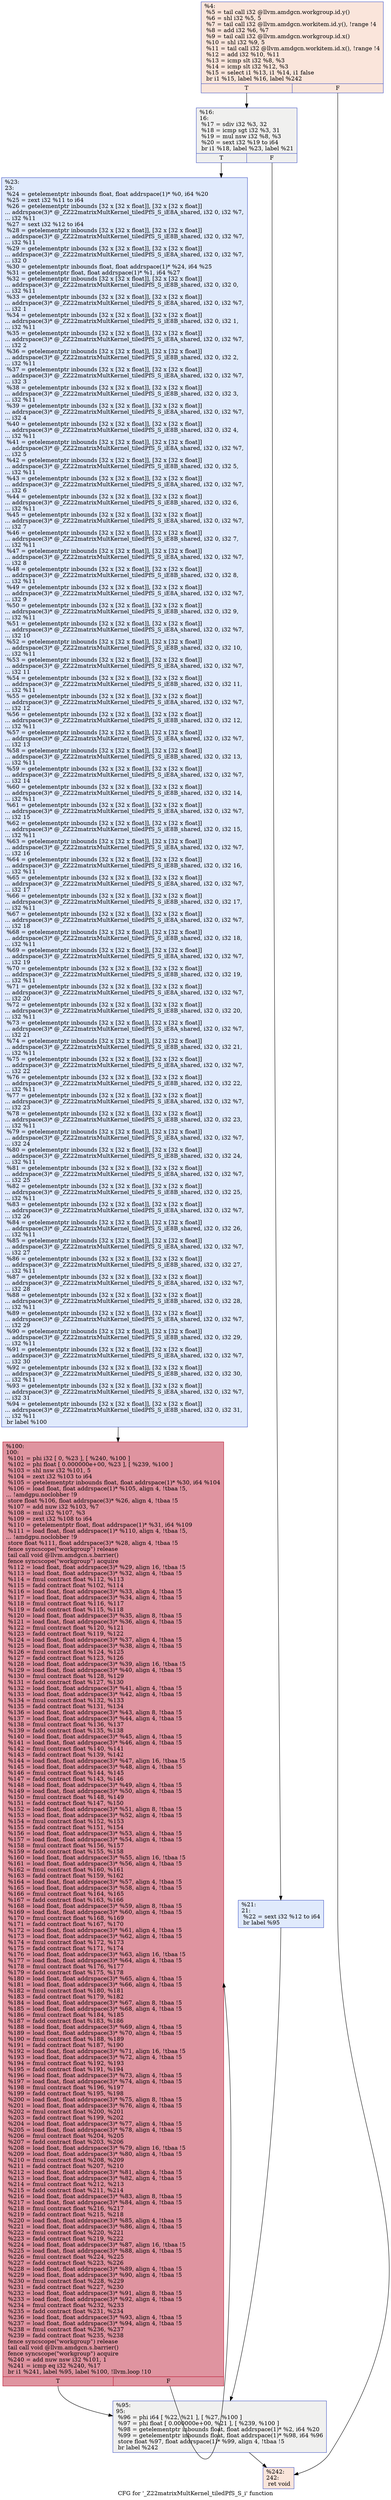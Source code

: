 digraph "CFG for '_Z22matrixMultKernel_tiledPfS_S_i' function" {
	label="CFG for '_Z22matrixMultKernel_tiledPfS_S_i' function";

	Node0x5537f90 [shape=record,color="#3d50c3ff", style=filled, fillcolor="#f4c5ad70",label="{%4:\l  %5 = tail call i32 @llvm.amdgcn.workgroup.id.y()\l  %6 = shl i32 %5, 5\l  %7 = tail call i32 @llvm.amdgcn.workitem.id.y(), !range !4\l  %8 = add i32 %6, %7\l  %9 = tail call i32 @llvm.amdgcn.workgroup.id.x()\l  %10 = shl i32 %9, 5\l  %11 = tail call i32 @llvm.amdgcn.workitem.id.x(), !range !4\l  %12 = add i32 %10, %11\l  %13 = icmp slt i32 %8, %3\l  %14 = icmp slt i32 %12, %3\l  %15 = select i1 %13, i1 %14, i1 false\l  br i1 %15, label %16, label %242\l|{<s0>T|<s1>F}}"];
	Node0x5537f90:s0 -> Node0x553a450;
	Node0x5537f90:s1 -> Node0x553a4e0;
	Node0x553a450 [shape=record,color="#3d50c3ff", style=filled, fillcolor="#dedcdb70",label="{%16:\l16:                                               \l  %17 = sdiv i32 %3, 32\l  %18 = icmp sgt i32 %3, 31\l  %19 = mul nsw i32 %8, %3\l  %20 = sext i32 %19 to i64\l  br i1 %18, label %23, label %21\l|{<s0>T|<s1>F}}"];
	Node0x553a450:s0 -> Node0x553a950;
	Node0x553a450:s1 -> Node0x553a9a0;
	Node0x553a9a0 [shape=record,color="#3d50c3ff", style=filled, fillcolor="#b9d0f970",label="{%21:\l21:                                               \l  %22 = sext i32 %12 to i64\l  br label %95\l}"];
	Node0x553a9a0 -> Node0x553ab50;
	Node0x553a950 [shape=record,color="#3d50c3ff", style=filled, fillcolor="#b9d0f970",label="{%23:\l23:                                               \l  %24 = getelementptr inbounds float, float addrspace(1)* %0, i64 %20\l  %25 = zext i32 %11 to i64\l  %26 = getelementptr inbounds [32 x [32 x float]], [32 x [32 x float]]\l... addrspace(3)* @_ZZ22matrixMultKernel_tiledPfS_S_iE8A_shared, i32 0, i32 %7,\l... i32 %11\l  %27 = sext i32 %12 to i64\l  %28 = getelementptr inbounds [32 x [32 x float]], [32 x [32 x float]]\l... addrspace(3)* @_ZZ22matrixMultKernel_tiledPfS_S_iE8B_shared, i32 0, i32 %7,\l... i32 %11\l  %29 = getelementptr inbounds [32 x [32 x float]], [32 x [32 x float]]\l... addrspace(3)* @_ZZ22matrixMultKernel_tiledPfS_S_iE8A_shared, i32 0, i32 %7,\l... i32 0\l  %30 = getelementptr inbounds float, float addrspace(1)* %24, i64 %25\l  %31 = getelementptr float, float addrspace(1)* %1, i64 %27\l  %32 = getelementptr inbounds [32 x [32 x float]], [32 x [32 x float]]\l... addrspace(3)* @_ZZ22matrixMultKernel_tiledPfS_S_iE8B_shared, i32 0, i32 0,\l... i32 %11\l  %33 = getelementptr inbounds [32 x [32 x float]], [32 x [32 x float]]\l... addrspace(3)* @_ZZ22matrixMultKernel_tiledPfS_S_iE8A_shared, i32 0, i32 %7,\l... i32 1\l  %34 = getelementptr inbounds [32 x [32 x float]], [32 x [32 x float]]\l... addrspace(3)* @_ZZ22matrixMultKernel_tiledPfS_S_iE8B_shared, i32 0, i32 1,\l... i32 %11\l  %35 = getelementptr inbounds [32 x [32 x float]], [32 x [32 x float]]\l... addrspace(3)* @_ZZ22matrixMultKernel_tiledPfS_S_iE8A_shared, i32 0, i32 %7,\l... i32 2\l  %36 = getelementptr inbounds [32 x [32 x float]], [32 x [32 x float]]\l... addrspace(3)* @_ZZ22matrixMultKernel_tiledPfS_S_iE8B_shared, i32 0, i32 2,\l... i32 %11\l  %37 = getelementptr inbounds [32 x [32 x float]], [32 x [32 x float]]\l... addrspace(3)* @_ZZ22matrixMultKernel_tiledPfS_S_iE8A_shared, i32 0, i32 %7,\l... i32 3\l  %38 = getelementptr inbounds [32 x [32 x float]], [32 x [32 x float]]\l... addrspace(3)* @_ZZ22matrixMultKernel_tiledPfS_S_iE8B_shared, i32 0, i32 3,\l... i32 %11\l  %39 = getelementptr inbounds [32 x [32 x float]], [32 x [32 x float]]\l... addrspace(3)* @_ZZ22matrixMultKernel_tiledPfS_S_iE8A_shared, i32 0, i32 %7,\l... i32 4\l  %40 = getelementptr inbounds [32 x [32 x float]], [32 x [32 x float]]\l... addrspace(3)* @_ZZ22matrixMultKernel_tiledPfS_S_iE8B_shared, i32 0, i32 4,\l... i32 %11\l  %41 = getelementptr inbounds [32 x [32 x float]], [32 x [32 x float]]\l... addrspace(3)* @_ZZ22matrixMultKernel_tiledPfS_S_iE8A_shared, i32 0, i32 %7,\l... i32 5\l  %42 = getelementptr inbounds [32 x [32 x float]], [32 x [32 x float]]\l... addrspace(3)* @_ZZ22matrixMultKernel_tiledPfS_S_iE8B_shared, i32 0, i32 5,\l... i32 %11\l  %43 = getelementptr inbounds [32 x [32 x float]], [32 x [32 x float]]\l... addrspace(3)* @_ZZ22matrixMultKernel_tiledPfS_S_iE8A_shared, i32 0, i32 %7,\l... i32 6\l  %44 = getelementptr inbounds [32 x [32 x float]], [32 x [32 x float]]\l... addrspace(3)* @_ZZ22matrixMultKernel_tiledPfS_S_iE8B_shared, i32 0, i32 6,\l... i32 %11\l  %45 = getelementptr inbounds [32 x [32 x float]], [32 x [32 x float]]\l... addrspace(3)* @_ZZ22matrixMultKernel_tiledPfS_S_iE8A_shared, i32 0, i32 %7,\l... i32 7\l  %46 = getelementptr inbounds [32 x [32 x float]], [32 x [32 x float]]\l... addrspace(3)* @_ZZ22matrixMultKernel_tiledPfS_S_iE8B_shared, i32 0, i32 7,\l... i32 %11\l  %47 = getelementptr inbounds [32 x [32 x float]], [32 x [32 x float]]\l... addrspace(3)* @_ZZ22matrixMultKernel_tiledPfS_S_iE8A_shared, i32 0, i32 %7,\l... i32 8\l  %48 = getelementptr inbounds [32 x [32 x float]], [32 x [32 x float]]\l... addrspace(3)* @_ZZ22matrixMultKernel_tiledPfS_S_iE8B_shared, i32 0, i32 8,\l... i32 %11\l  %49 = getelementptr inbounds [32 x [32 x float]], [32 x [32 x float]]\l... addrspace(3)* @_ZZ22matrixMultKernel_tiledPfS_S_iE8A_shared, i32 0, i32 %7,\l... i32 9\l  %50 = getelementptr inbounds [32 x [32 x float]], [32 x [32 x float]]\l... addrspace(3)* @_ZZ22matrixMultKernel_tiledPfS_S_iE8B_shared, i32 0, i32 9,\l... i32 %11\l  %51 = getelementptr inbounds [32 x [32 x float]], [32 x [32 x float]]\l... addrspace(3)* @_ZZ22matrixMultKernel_tiledPfS_S_iE8A_shared, i32 0, i32 %7,\l... i32 10\l  %52 = getelementptr inbounds [32 x [32 x float]], [32 x [32 x float]]\l... addrspace(3)* @_ZZ22matrixMultKernel_tiledPfS_S_iE8B_shared, i32 0, i32 10,\l... i32 %11\l  %53 = getelementptr inbounds [32 x [32 x float]], [32 x [32 x float]]\l... addrspace(3)* @_ZZ22matrixMultKernel_tiledPfS_S_iE8A_shared, i32 0, i32 %7,\l... i32 11\l  %54 = getelementptr inbounds [32 x [32 x float]], [32 x [32 x float]]\l... addrspace(3)* @_ZZ22matrixMultKernel_tiledPfS_S_iE8B_shared, i32 0, i32 11,\l... i32 %11\l  %55 = getelementptr inbounds [32 x [32 x float]], [32 x [32 x float]]\l... addrspace(3)* @_ZZ22matrixMultKernel_tiledPfS_S_iE8A_shared, i32 0, i32 %7,\l... i32 12\l  %56 = getelementptr inbounds [32 x [32 x float]], [32 x [32 x float]]\l... addrspace(3)* @_ZZ22matrixMultKernel_tiledPfS_S_iE8B_shared, i32 0, i32 12,\l... i32 %11\l  %57 = getelementptr inbounds [32 x [32 x float]], [32 x [32 x float]]\l... addrspace(3)* @_ZZ22matrixMultKernel_tiledPfS_S_iE8A_shared, i32 0, i32 %7,\l... i32 13\l  %58 = getelementptr inbounds [32 x [32 x float]], [32 x [32 x float]]\l... addrspace(3)* @_ZZ22matrixMultKernel_tiledPfS_S_iE8B_shared, i32 0, i32 13,\l... i32 %11\l  %59 = getelementptr inbounds [32 x [32 x float]], [32 x [32 x float]]\l... addrspace(3)* @_ZZ22matrixMultKernel_tiledPfS_S_iE8A_shared, i32 0, i32 %7,\l... i32 14\l  %60 = getelementptr inbounds [32 x [32 x float]], [32 x [32 x float]]\l... addrspace(3)* @_ZZ22matrixMultKernel_tiledPfS_S_iE8B_shared, i32 0, i32 14,\l... i32 %11\l  %61 = getelementptr inbounds [32 x [32 x float]], [32 x [32 x float]]\l... addrspace(3)* @_ZZ22matrixMultKernel_tiledPfS_S_iE8A_shared, i32 0, i32 %7,\l... i32 15\l  %62 = getelementptr inbounds [32 x [32 x float]], [32 x [32 x float]]\l... addrspace(3)* @_ZZ22matrixMultKernel_tiledPfS_S_iE8B_shared, i32 0, i32 15,\l... i32 %11\l  %63 = getelementptr inbounds [32 x [32 x float]], [32 x [32 x float]]\l... addrspace(3)* @_ZZ22matrixMultKernel_tiledPfS_S_iE8A_shared, i32 0, i32 %7,\l... i32 16\l  %64 = getelementptr inbounds [32 x [32 x float]], [32 x [32 x float]]\l... addrspace(3)* @_ZZ22matrixMultKernel_tiledPfS_S_iE8B_shared, i32 0, i32 16,\l... i32 %11\l  %65 = getelementptr inbounds [32 x [32 x float]], [32 x [32 x float]]\l... addrspace(3)* @_ZZ22matrixMultKernel_tiledPfS_S_iE8A_shared, i32 0, i32 %7,\l... i32 17\l  %66 = getelementptr inbounds [32 x [32 x float]], [32 x [32 x float]]\l... addrspace(3)* @_ZZ22matrixMultKernel_tiledPfS_S_iE8B_shared, i32 0, i32 17,\l... i32 %11\l  %67 = getelementptr inbounds [32 x [32 x float]], [32 x [32 x float]]\l... addrspace(3)* @_ZZ22matrixMultKernel_tiledPfS_S_iE8A_shared, i32 0, i32 %7,\l... i32 18\l  %68 = getelementptr inbounds [32 x [32 x float]], [32 x [32 x float]]\l... addrspace(3)* @_ZZ22matrixMultKernel_tiledPfS_S_iE8B_shared, i32 0, i32 18,\l... i32 %11\l  %69 = getelementptr inbounds [32 x [32 x float]], [32 x [32 x float]]\l... addrspace(3)* @_ZZ22matrixMultKernel_tiledPfS_S_iE8A_shared, i32 0, i32 %7,\l... i32 19\l  %70 = getelementptr inbounds [32 x [32 x float]], [32 x [32 x float]]\l... addrspace(3)* @_ZZ22matrixMultKernel_tiledPfS_S_iE8B_shared, i32 0, i32 19,\l... i32 %11\l  %71 = getelementptr inbounds [32 x [32 x float]], [32 x [32 x float]]\l... addrspace(3)* @_ZZ22matrixMultKernel_tiledPfS_S_iE8A_shared, i32 0, i32 %7,\l... i32 20\l  %72 = getelementptr inbounds [32 x [32 x float]], [32 x [32 x float]]\l... addrspace(3)* @_ZZ22matrixMultKernel_tiledPfS_S_iE8B_shared, i32 0, i32 20,\l... i32 %11\l  %73 = getelementptr inbounds [32 x [32 x float]], [32 x [32 x float]]\l... addrspace(3)* @_ZZ22matrixMultKernel_tiledPfS_S_iE8A_shared, i32 0, i32 %7,\l... i32 21\l  %74 = getelementptr inbounds [32 x [32 x float]], [32 x [32 x float]]\l... addrspace(3)* @_ZZ22matrixMultKernel_tiledPfS_S_iE8B_shared, i32 0, i32 21,\l... i32 %11\l  %75 = getelementptr inbounds [32 x [32 x float]], [32 x [32 x float]]\l... addrspace(3)* @_ZZ22matrixMultKernel_tiledPfS_S_iE8A_shared, i32 0, i32 %7,\l... i32 22\l  %76 = getelementptr inbounds [32 x [32 x float]], [32 x [32 x float]]\l... addrspace(3)* @_ZZ22matrixMultKernel_tiledPfS_S_iE8B_shared, i32 0, i32 22,\l... i32 %11\l  %77 = getelementptr inbounds [32 x [32 x float]], [32 x [32 x float]]\l... addrspace(3)* @_ZZ22matrixMultKernel_tiledPfS_S_iE8A_shared, i32 0, i32 %7,\l... i32 23\l  %78 = getelementptr inbounds [32 x [32 x float]], [32 x [32 x float]]\l... addrspace(3)* @_ZZ22matrixMultKernel_tiledPfS_S_iE8B_shared, i32 0, i32 23,\l... i32 %11\l  %79 = getelementptr inbounds [32 x [32 x float]], [32 x [32 x float]]\l... addrspace(3)* @_ZZ22matrixMultKernel_tiledPfS_S_iE8A_shared, i32 0, i32 %7,\l... i32 24\l  %80 = getelementptr inbounds [32 x [32 x float]], [32 x [32 x float]]\l... addrspace(3)* @_ZZ22matrixMultKernel_tiledPfS_S_iE8B_shared, i32 0, i32 24,\l... i32 %11\l  %81 = getelementptr inbounds [32 x [32 x float]], [32 x [32 x float]]\l... addrspace(3)* @_ZZ22matrixMultKernel_tiledPfS_S_iE8A_shared, i32 0, i32 %7,\l... i32 25\l  %82 = getelementptr inbounds [32 x [32 x float]], [32 x [32 x float]]\l... addrspace(3)* @_ZZ22matrixMultKernel_tiledPfS_S_iE8B_shared, i32 0, i32 25,\l... i32 %11\l  %83 = getelementptr inbounds [32 x [32 x float]], [32 x [32 x float]]\l... addrspace(3)* @_ZZ22matrixMultKernel_tiledPfS_S_iE8A_shared, i32 0, i32 %7,\l... i32 26\l  %84 = getelementptr inbounds [32 x [32 x float]], [32 x [32 x float]]\l... addrspace(3)* @_ZZ22matrixMultKernel_tiledPfS_S_iE8B_shared, i32 0, i32 26,\l... i32 %11\l  %85 = getelementptr inbounds [32 x [32 x float]], [32 x [32 x float]]\l... addrspace(3)* @_ZZ22matrixMultKernel_tiledPfS_S_iE8A_shared, i32 0, i32 %7,\l... i32 27\l  %86 = getelementptr inbounds [32 x [32 x float]], [32 x [32 x float]]\l... addrspace(3)* @_ZZ22matrixMultKernel_tiledPfS_S_iE8B_shared, i32 0, i32 27,\l... i32 %11\l  %87 = getelementptr inbounds [32 x [32 x float]], [32 x [32 x float]]\l... addrspace(3)* @_ZZ22matrixMultKernel_tiledPfS_S_iE8A_shared, i32 0, i32 %7,\l... i32 28\l  %88 = getelementptr inbounds [32 x [32 x float]], [32 x [32 x float]]\l... addrspace(3)* @_ZZ22matrixMultKernel_tiledPfS_S_iE8B_shared, i32 0, i32 28,\l... i32 %11\l  %89 = getelementptr inbounds [32 x [32 x float]], [32 x [32 x float]]\l... addrspace(3)* @_ZZ22matrixMultKernel_tiledPfS_S_iE8A_shared, i32 0, i32 %7,\l... i32 29\l  %90 = getelementptr inbounds [32 x [32 x float]], [32 x [32 x float]]\l... addrspace(3)* @_ZZ22matrixMultKernel_tiledPfS_S_iE8B_shared, i32 0, i32 29,\l... i32 %11\l  %91 = getelementptr inbounds [32 x [32 x float]], [32 x [32 x float]]\l... addrspace(3)* @_ZZ22matrixMultKernel_tiledPfS_S_iE8A_shared, i32 0, i32 %7,\l... i32 30\l  %92 = getelementptr inbounds [32 x [32 x float]], [32 x [32 x float]]\l... addrspace(3)* @_ZZ22matrixMultKernel_tiledPfS_S_iE8B_shared, i32 0, i32 30,\l... i32 %11\l  %93 = getelementptr inbounds [32 x [32 x float]], [32 x [32 x float]]\l... addrspace(3)* @_ZZ22matrixMultKernel_tiledPfS_S_iE8A_shared, i32 0, i32 %7,\l... i32 31\l  %94 = getelementptr inbounds [32 x [32 x float]], [32 x [32 x float]]\l... addrspace(3)* @_ZZ22matrixMultKernel_tiledPfS_S_iE8B_shared, i32 0, i32 31,\l... i32 %11\l  br label %100\l}"];
	Node0x553a950 -> Node0x553ad70;
	Node0x553ab50 [shape=record,color="#3d50c3ff", style=filled, fillcolor="#dedcdb70",label="{%95:\l95:                                               \l  %96 = phi i64 [ %22, %21 ], [ %27, %100 ]\l  %97 = phi float [ 0.000000e+00, %21 ], [ %239, %100 ]\l  %98 = getelementptr inbounds float, float addrspace(1)* %2, i64 %20\l  %99 = getelementptr inbounds float, float addrspace(1)* %98, i64 %96\l  store float %97, float addrspace(1)* %99, align 4, !tbaa !5\l  br label %242\l}"];
	Node0x553ab50 -> Node0x553a4e0;
	Node0x553ad70 [shape=record,color="#b70d28ff", style=filled, fillcolor="#b70d2870",label="{%100:\l100:                                              \l  %101 = phi i32 [ 0, %23 ], [ %240, %100 ]\l  %102 = phi float [ 0.000000e+00, %23 ], [ %239, %100 ]\l  %103 = shl nsw i32 %101, 5\l  %104 = zext i32 %103 to i64\l  %105 = getelementptr inbounds float, float addrspace(1)* %30, i64 %104\l  %106 = load float, float addrspace(1)* %105, align 4, !tbaa !5,\l... !amdgpu.noclobber !9\l  store float %106, float addrspace(3)* %26, align 4, !tbaa !5\l  %107 = add nuw i32 %103, %7\l  %108 = mul i32 %107, %3\l  %109 = zext i32 %108 to i64\l  %110 = getelementptr float, float addrspace(1)* %31, i64 %109\l  %111 = load float, float addrspace(1)* %110, align 4, !tbaa !5,\l... !amdgpu.noclobber !9\l  store float %111, float addrspace(3)* %28, align 4, !tbaa !5\l  fence syncscope(\"workgroup\") release\l  tail call void @llvm.amdgcn.s.barrier()\l  fence syncscope(\"workgroup\") acquire\l  %112 = load float, float addrspace(3)* %29, align 16, !tbaa !5\l  %113 = load float, float addrspace(3)* %32, align 4, !tbaa !5\l  %114 = fmul contract float %112, %113\l  %115 = fadd contract float %102, %114\l  %116 = load float, float addrspace(3)* %33, align 4, !tbaa !5\l  %117 = load float, float addrspace(3)* %34, align 4, !tbaa !5\l  %118 = fmul contract float %116, %117\l  %119 = fadd contract float %115, %118\l  %120 = load float, float addrspace(3)* %35, align 8, !tbaa !5\l  %121 = load float, float addrspace(3)* %36, align 4, !tbaa !5\l  %122 = fmul contract float %120, %121\l  %123 = fadd contract float %119, %122\l  %124 = load float, float addrspace(3)* %37, align 4, !tbaa !5\l  %125 = load float, float addrspace(3)* %38, align 4, !tbaa !5\l  %126 = fmul contract float %124, %125\l  %127 = fadd contract float %123, %126\l  %128 = load float, float addrspace(3)* %39, align 16, !tbaa !5\l  %129 = load float, float addrspace(3)* %40, align 4, !tbaa !5\l  %130 = fmul contract float %128, %129\l  %131 = fadd contract float %127, %130\l  %132 = load float, float addrspace(3)* %41, align 4, !tbaa !5\l  %133 = load float, float addrspace(3)* %42, align 4, !tbaa !5\l  %134 = fmul contract float %132, %133\l  %135 = fadd contract float %131, %134\l  %136 = load float, float addrspace(3)* %43, align 8, !tbaa !5\l  %137 = load float, float addrspace(3)* %44, align 4, !tbaa !5\l  %138 = fmul contract float %136, %137\l  %139 = fadd contract float %135, %138\l  %140 = load float, float addrspace(3)* %45, align 4, !tbaa !5\l  %141 = load float, float addrspace(3)* %46, align 4, !tbaa !5\l  %142 = fmul contract float %140, %141\l  %143 = fadd contract float %139, %142\l  %144 = load float, float addrspace(3)* %47, align 16, !tbaa !5\l  %145 = load float, float addrspace(3)* %48, align 4, !tbaa !5\l  %146 = fmul contract float %144, %145\l  %147 = fadd contract float %143, %146\l  %148 = load float, float addrspace(3)* %49, align 4, !tbaa !5\l  %149 = load float, float addrspace(3)* %50, align 4, !tbaa !5\l  %150 = fmul contract float %148, %149\l  %151 = fadd contract float %147, %150\l  %152 = load float, float addrspace(3)* %51, align 8, !tbaa !5\l  %153 = load float, float addrspace(3)* %52, align 4, !tbaa !5\l  %154 = fmul contract float %152, %153\l  %155 = fadd contract float %151, %154\l  %156 = load float, float addrspace(3)* %53, align 4, !tbaa !5\l  %157 = load float, float addrspace(3)* %54, align 4, !tbaa !5\l  %158 = fmul contract float %156, %157\l  %159 = fadd contract float %155, %158\l  %160 = load float, float addrspace(3)* %55, align 16, !tbaa !5\l  %161 = load float, float addrspace(3)* %56, align 4, !tbaa !5\l  %162 = fmul contract float %160, %161\l  %163 = fadd contract float %159, %162\l  %164 = load float, float addrspace(3)* %57, align 4, !tbaa !5\l  %165 = load float, float addrspace(3)* %58, align 4, !tbaa !5\l  %166 = fmul contract float %164, %165\l  %167 = fadd contract float %163, %166\l  %168 = load float, float addrspace(3)* %59, align 8, !tbaa !5\l  %169 = load float, float addrspace(3)* %60, align 4, !tbaa !5\l  %170 = fmul contract float %168, %169\l  %171 = fadd contract float %167, %170\l  %172 = load float, float addrspace(3)* %61, align 4, !tbaa !5\l  %173 = load float, float addrspace(3)* %62, align 4, !tbaa !5\l  %174 = fmul contract float %172, %173\l  %175 = fadd contract float %171, %174\l  %176 = load float, float addrspace(3)* %63, align 16, !tbaa !5\l  %177 = load float, float addrspace(3)* %64, align 4, !tbaa !5\l  %178 = fmul contract float %176, %177\l  %179 = fadd contract float %175, %178\l  %180 = load float, float addrspace(3)* %65, align 4, !tbaa !5\l  %181 = load float, float addrspace(3)* %66, align 4, !tbaa !5\l  %182 = fmul contract float %180, %181\l  %183 = fadd contract float %179, %182\l  %184 = load float, float addrspace(3)* %67, align 8, !tbaa !5\l  %185 = load float, float addrspace(3)* %68, align 4, !tbaa !5\l  %186 = fmul contract float %184, %185\l  %187 = fadd contract float %183, %186\l  %188 = load float, float addrspace(3)* %69, align 4, !tbaa !5\l  %189 = load float, float addrspace(3)* %70, align 4, !tbaa !5\l  %190 = fmul contract float %188, %189\l  %191 = fadd contract float %187, %190\l  %192 = load float, float addrspace(3)* %71, align 16, !tbaa !5\l  %193 = load float, float addrspace(3)* %72, align 4, !tbaa !5\l  %194 = fmul contract float %192, %193\l  %195 = fadd contract float %191, %194\l  %196 = load float, float addrspace(3)* %73, align 4, !tbaa !5\l  %197 = load float, float addrspace(3)* %74, align 4, !tbaa !5\l  %198 = fmul contract float %196, %197\l  %199 = fadd contract float %195, %198\l  %200 = load float, float addrspace(3)* %75, align 8, !tbaa !5\l  %201 = load float, float addrspace(3)* %76, align 4, !tbaa !5\l  %202 = fmul contract float %200, %201\l  %203 = fadd contract float %199, %202\l  %204 = load float, float addrspace(3)* %77, align 4, !tbaa !5\l  %205 = load float, float addrspace(3)* %78, align 4, !tbaa !5\l  %206 = fmul contract float %204, %205\l  %207 = fadd contract float %203, %206\l  %208 = load float, float addrspace(3)* %79, align 16, !tbaa !5\l  %209 = load float, float addrspace(3)* %80, align 4, !tbaa !5\l  %210 = fmul contract float %208, %209\l  %211 = fadd contract float %207, %210\l  %212 = load float, float addrspace(3)* %81, align 4, !tbaa !5\l  %213 = load float, float addrspace(3)* %82, align 4, !tbaa !5\l  %214 = fmul contract float %212, %213\l  %215 = fadd contract float %211, %214\l  %216 = load float, float addrspace(3)* %83, align 8, !tbaa !5\l  %217 = load float, float addrspace(3)* %84, align 4, !tbaa !5\l  %218 = fmul contract float %216, %217\l  %219 = fadd contract float %215, %218\l  %220 = load float, float addrspace(3)* %85, align 4, !tbaa !5\l  %221 = load float, float addrspace(3)* %86, align 4, !tbaa !5\l  %222 = fmul contract float %220, %221\l  %223 = fadd contract float %219, %222\l  %224 = load float, float addrspace(3)* %87, align 16, !tbaa !5\l  %225 = load float, float addrspace(3)* %88, align 4, !tbaa !5\l  %226 = fmul contract float %224, %225\l  %227 = fadd contract float %223, %226\l  %228 = load float, float addrspace(3)* %89, align 4, !tbaa !5\l  %229 = load float, float addrspace(3)* %90, align 4, !tbaa !5\l  %230 = fmul contract float %228, %229\l  %231 = fadd contract float %227, %230\l  %232 = load float, float addrspace(3)* %91, align 8, !tbaa !5\l  %233 = load float, float addrspace(3)* %92, align 4, !tbaa !5\l  %234 = fmul contract float %232, %233\l  %235 = fadd contract float %231, %234\l  %236 = load float, float addrspace(3)* %93, align 4, !tbaa !5\l  %237 = load float, float addrspace(3)* %94, align 4, !tbaa !5\l  %238 = fmul contract float %236, %237\l  %239 = fadd contract float %235, %238\l  fence syncscope(\"workgroup\") release\l  tail call void @llvm.amdgcn.s.barrier()\l  fence syncscope(\"workgroup\") acquire\l  %240 = add nuw nsw i32 %101, 1\l  %241 = icmp eq i32 %240, %17\l  br i1 %241, label %95, label %100, !llvm.loop !10\l|{<s0>T|<s1>F}}"];
	Node0x553ad70:s0 -> Node0x553ab50;
	Node0x553ad70:s1 -> Node0x553ad70;
	Node0x553a4e0 [shape=record,color="#3d50c3ff", style=filled, fillcolor="#f4c5ad70",label="{%242:\l242:                                              \l  ret void\l}"];
}
